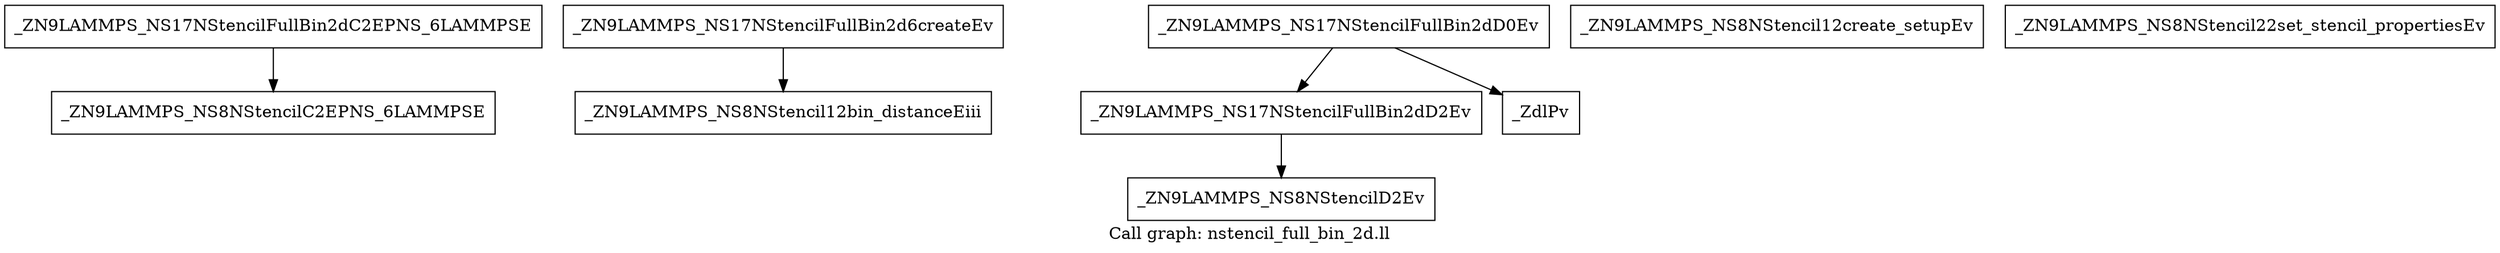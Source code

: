 digraph "Call graph: nstencil_full_bin_2d.ll" {
	label="Call graph: nstencil_full_bin_2d.ll";

	Node0x55c0ea9f96f0 [shape=record,label="{_ZN9LAMMPS_NS17NStencilFullBin2dC2EPNS_6LAMMPSE}"];
	Node0x55c0ea9f96f0 -> Node0x55c0ea9f97a0;
	Node0x55c0ea9f97a0 [shape=record,label="{_ZN9LAMMPS_NS8NStencilC2EPNS_6LAMMPSE}"];
	Node0x55c0ea9f9850 [shape=record,label="{_ZN9LAMMPS_NS17NStencilFullBin2d6createEv}"];
	Node0x55c0ea9f9850 -> Node0x55c0ea9f98d0;
	Node0x55c0ea9f98d0 [shape=record,label="{_ZN9LAMMPS_NS8NStencil12bin_distanceEiii}"];
	Node0x55c0eaa0fb90 [shape=record,label="{_ZN9LAMMPS_NS17NStencilFullBin2dD2Ev}"];
	Node0x55c0eaa0fb90 -> Node0x55c0eaa0fd60;
	Node0x55c0eaa0fe10 [shape=record,label="{_ZN9LAMMPS_NS17NStencilFullBin2dD0Ev}"];
	Node0x55c0eaa0fe10 -> Node0x55c0eaa0fb90;
	Node0x55c0eaa0fe10 -> Node0x55c0eaa0fec0;
	Node0x55c0eaa0ff40 [shape=record,label="{_ZN9LAMMPS_NS8NStencil12create_setupEv}"];
	Node0x55c0eaa0ffc0 [shape=record,label="{_ZN9LAMMPS_NS8NStencil22set_stencil_propertiesEv}"];
	Node0x55c0eaa0fd60 [shape=record,label="{_ZN9LAMMPS_NS8NStencilD2Ev}"];
	Node0x55c0eaa0fec0 [shape=record,label="{_ZdlPv}"];
}

